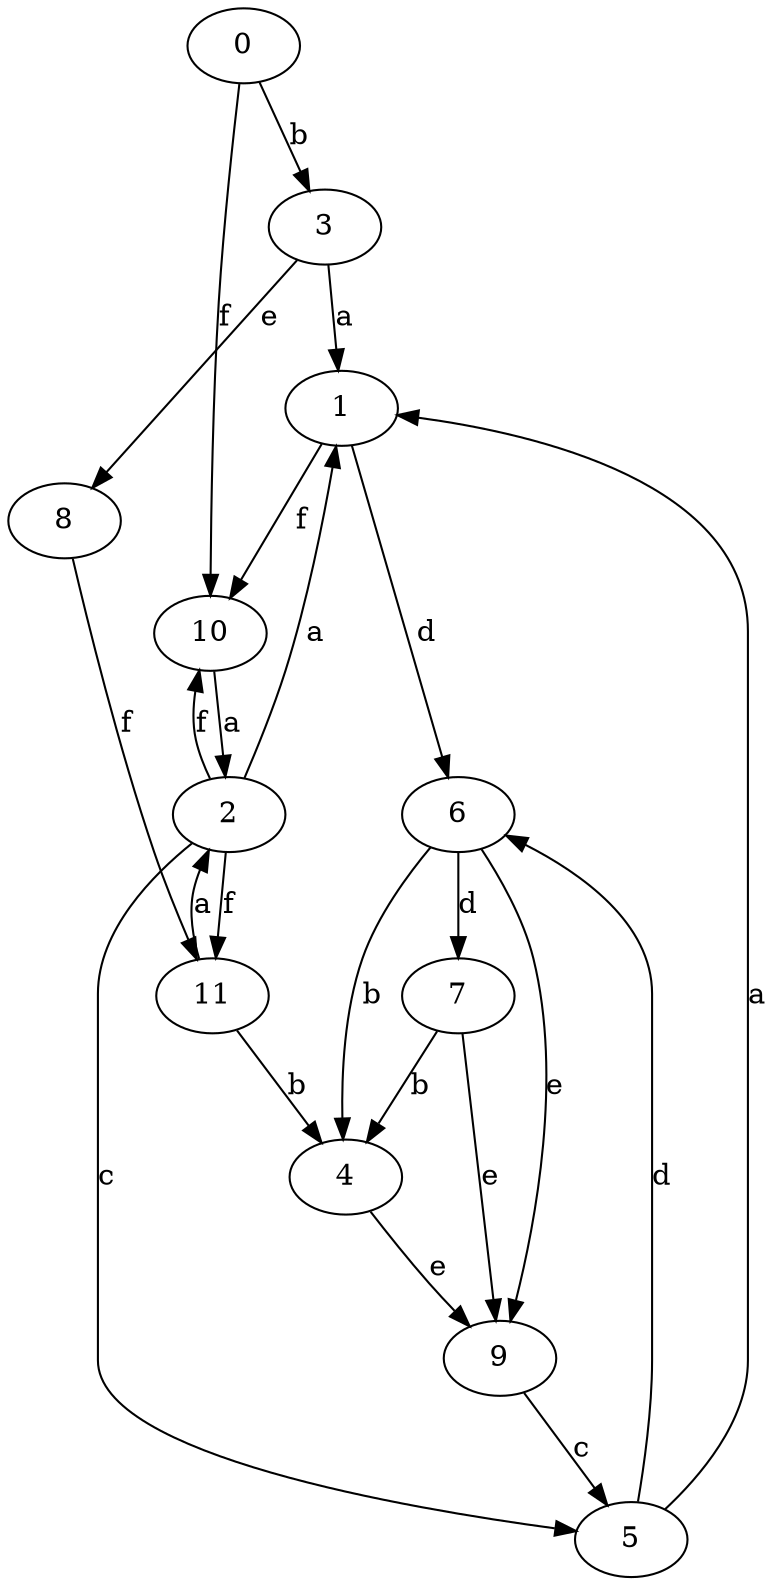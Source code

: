 strict digraph  {
1;
2;
3;
4;
5;
6;
7;
8;
9;
10;
11;
0;
1 -> 6  [label=d];
1 -> 10  [label=f];
2 -> 1  [label=a];
2 -> 5  [label=c];
2 -> 10  [label=f];
2 -> 11  [label=f];
3 -> 1  [label=a];
3 -> 8  [label=e];
4 -> 9  [label=e];
5 -> 1  [label=a];
5 -> 6  [label=d];
6 -> 4  [label=b];
6 -> 7  [label=d];
6 -> 9  [label=e];
7 -> 4  [label=b];
7 -> 9  [label=e];
8 -> 11  [label=f];
9 -> 5  [label=c];
10 -> 2  [label=a];
11 -> 2  [label=a];
11 -> 4  [label=b];
0 -> 3  [label=b];
0 -> 10  [label=f];
}

